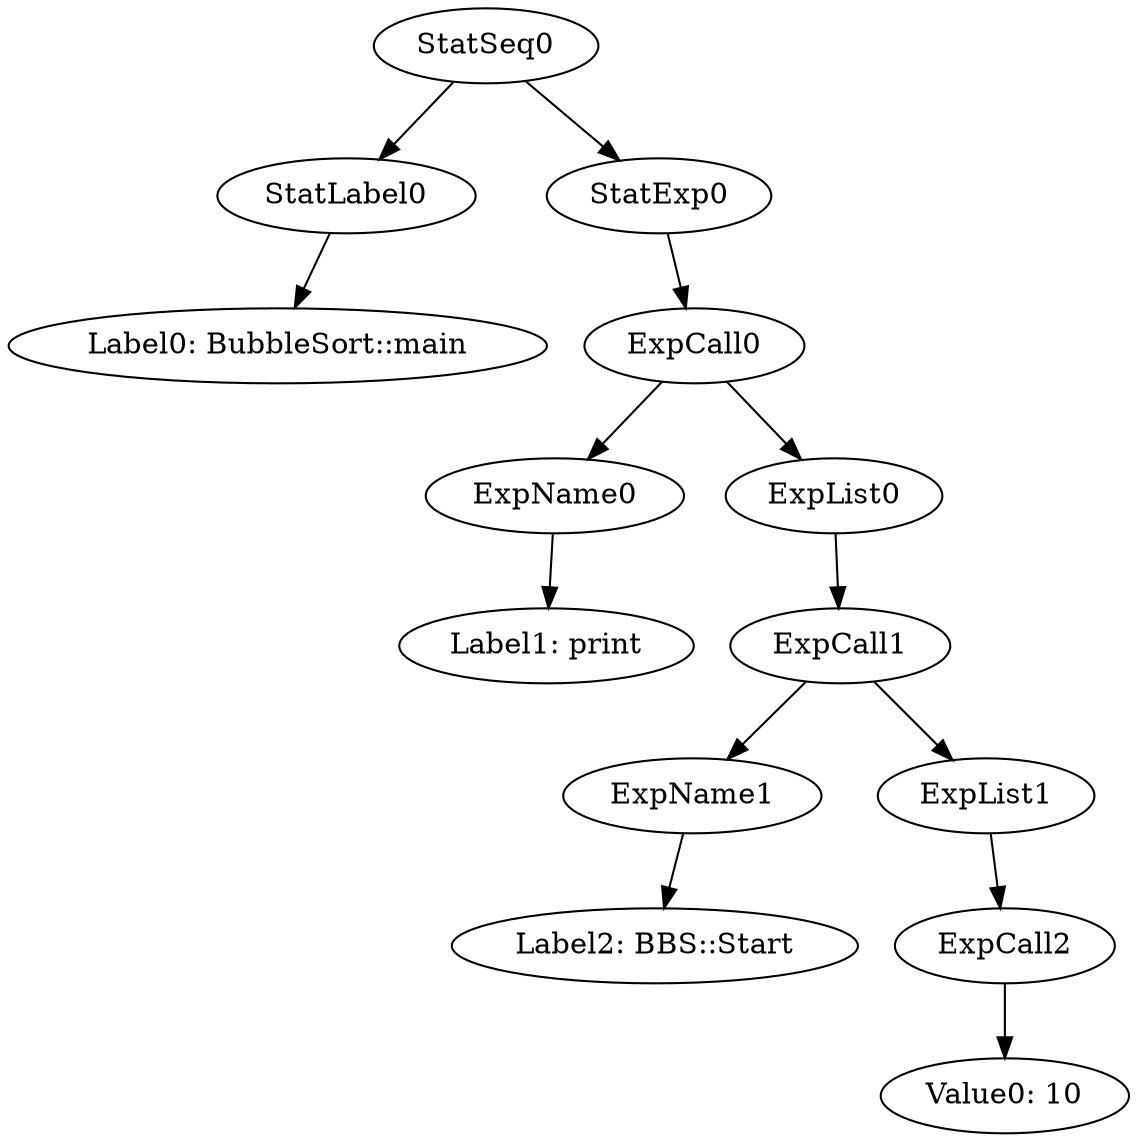 digraph {
	ordering = out;
	ExpList0 -> ExpCall1;
	ExpList1 -> ExpCall2;
	ExpCall1 -> ExpName1;
	ExpCall1 -> ExpList1;
	ExpName1 -> "Label2: BBS::Start";
	StatExp0 -> ExpCall0;
	StatLabel0 -> "Label0: BubbleSort::main";
	ExpCall0 -> ExpName0;
	ExpCall0 -> ExpList0;
	ExpCall2 -> "Value0: 10";
	StatSeq0 -> StatLabel0;
	StatSeq0 -> StatExp0;
	ExpName0 -> "Label1: print";
}

